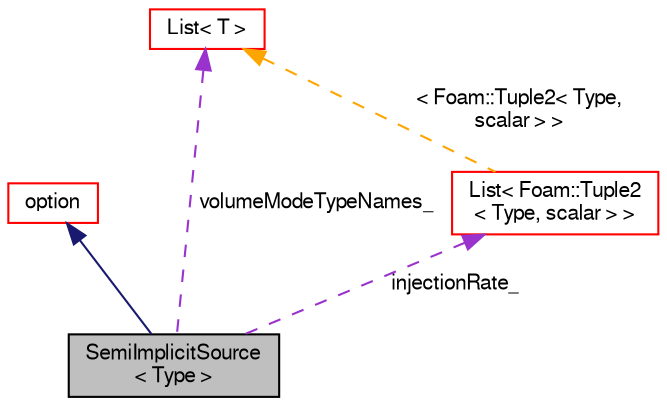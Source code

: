 digraph "SemiImplicitSource&lt; Type &gt;"
{
  bgcolor="transparent";
  edge [fontname="FreeSans",fontsize="10",labelfontname="FreeSans",labelfontsize="10"];
  node [fontname="FreeSans",fontsize="10",shape=record];
  Node2 [label="SemiImplicitSource\l\< Type \>",height=0.2,width=0.4,color="black", fillcolor="grey75", style="filled", fontcolor="black"];
  Node3 -> Node2 [dir="back",color="midnightblue",fontsize="10",style="solid",fontname="FreeSans"];
  Node3 [label="option",height=0.2,width=0.4,color="red",URL="$a23446.html",tooltip="Finite volume options abtract base class. Provides a base set of controls, e.g. "];
  Node42 -> Node2 [dir="back",color="darkorchid3",fontsize="10",style="dashed",label=" volumeModeTypeNames_" ,fontname="FreeSans"];
  Node42 [label="List\< T \>",height=0.2,width=0.4,color="red",URL="$a25694.html",tooltip="A 1D array of objects of type <T>, where the size of the vector is known and used for subscript bound..."];
  Node52 -> Node2 [dir="back",color="darkorchid3",fontsize="10",style="dashed",label=" injectionRate_" ,fontname="FreeSans"];
  Node52 [label="List\< Foam::Tuple2\l\< Type, scalar \> \>",height=0.2,width=0.4,color="red",URL="$a25694.html"];
  Node42 -> Node52 [dir="back",color="orange",fontsize="10",style="dashed",label=" \< Foam::Tuple2\< Type,\l scalar \> \>" ,fontname="FreeSans"];
}
